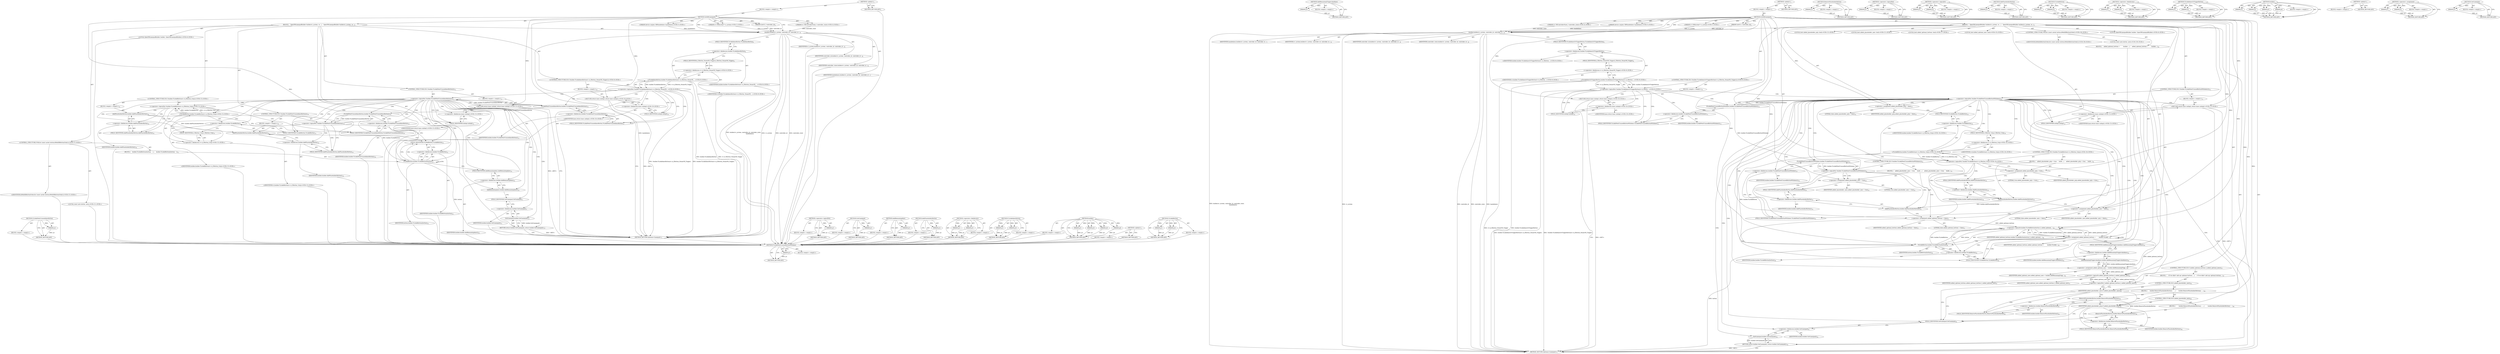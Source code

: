 digraph "GetGamepad" {
vulnerable_138 [label=<(METHOD,TryAddNextUnusedAxesButton)>];
vulnerable_139 [label=<(PARAM,p1)>];
vulnerable_140 [label=<(BLOCK,&lt;empty&gt;,&lt;empty&gt;)>];
vulnerable_141 [label=<(METHOD_RETURN,ANY)>];
vulnerable_6 [label=<(METHOD,&lt;global&gt;)<SUB>1</SUB>>];
vulnerable_7 [label=<(BLOCK,&lt;empty&gt;,&lt;empty&gt;)<SUB>1</SUB>>];
vulnerable_8 [label=<(METHOD,GetXRGamepad)<SUB>1</SUB>>];
vulnerable_9 [label="<(PARAM,vr::IVRSystem* vr_system)<SUB>2</SUB>>"];
vulnerable_10 [label=<(PARAM,uint32_t controller_id)<SUB>3</SUB>>];
vulnerable_11 [label="<(PARAM,vr::VRControllerState_t controller_state)<SUB>4</SUB>>"];
vulnerable_12 [label="<(PARAM,device::mojom::XRHandedness handedness)<SUB>5</SUB>>"];
vulnerable_13 [label=<(BLOCK,{
   OpenVRGamepadBuilder builder(vr_system, co...,{
   OpenVRGamepadBuilder builder(vr_system, co...)<SUB>5</SUB>>];
vulnerable_14 [label="<(LOCAL,OpenVRGamepadBuilder builder: OpenVRGamepadBuilder)<SUB>6</SUB>>"];
vulnerable_15 [label=<(builder,builder(vr_system, controller_id, controller_st...)<SUB>6</SUB>>];
vulnerable_16 [label=<(IDENTIFIER,vr_system,builder(vr_system, controller_id, controller_st...)<SUB>6</SUB>>];
vulnerable_17 [label=<(IDENTIFIER,controller_id,builder(vr_system, controller_id, controller_st...)<SUB>6</SUB>>];
vulnerable_18 [label=<(IDENTIFIER,controller_state,builder(vr_system, controller_id, controller_st...)<SUB>6</SUB>>];
vulnerable_19 [label=<(IDENTIFIER,handedness,builder(vr_system, controller_id, controller_st...)<SUB>7</SUB>>];
vulnerable_20 [label="<(CONTROL_STRUCTURE,IF,if (!builder.TryAddAxesButton(vr::k_EButton_SteamVR_Trigger)))<SUB>9</SUB>>"];
vulnerable_21 [label="<(&lt;operator&gt;.logicalNot,!builder.TryAddAxesButton(vr::k_EButton_SteamVR...)<SUB>9</SUB>>"];
vulnerable_22 [label="<(TryAddAxesButton,builder.TryAddAxesButton(vr::k_EButton_SteamVR_...)<SUB>9</SUB>>"];
vulnerable_23 [label=<(&lt;operator&gt;.fieldAccess,builder.TryAddAxesButton)<SUB>9</SUB>>];
vulnerable_24 [label="<(IDENTIFIER,builder,builder.TryAddAxesButton(vr::k_EButton_SteamVR_...)<SUB>9</SUB>>"];
vulnerable_25 [label=<(FIELD_IDENTIFIER,TryAddAxesButton,TryAddAxesButton)<SUB>9</SUB>>];
vulnerable_26 [label="<(&lt;operator&gt;.fieldAccess,vr::k_EButton_SteamVR_Trigger)<SUB>9</SUB>>"];
vulnerable_27 [label="<(IDENTIFIER,vr,builder.TryAddAxesButton(vr::k_EButton_SteamVR_...)<SUB>9</SUB>>"];
vulnerable_28 [label=<(FIELD_IDENTIFIER,k_EButton_SteamVR_Trigger,k_EButton_SteamVR_Trigger)<SUB>9</SUB>>];
vulnerable_29 [label=<(BLOCK,&lt;empty&gt;,&lt;empty&gt;)<SUB>10</SUB>>];
vulnerable_30 [label="<(RETURN,return base::nullopt;,return base::nullopt;)<SUB>10</SUB>>"];
vulnerable_31 [label="<(&lt;operator&gt;.fieldAccess,base::nullopt)<SUB>10</SUB>>"];
vulnerable_32 [label="<(IDENTIFIER,base,return base::nullopt;)<SUB>10</SUB>>"];
vulnerable_33 [label=<(FIELD_IDENTIFIER,nullopt,nullopt)<SUB>10</SUB>>];
vulnerable_34 [label=<(CONTROL_STRUCTURE,IF,if (!builder.TryAddNextUnusedAxesButton()))<SUB>12</SUB>>];
vulnerable_35 [label=<(&lt;operator&gt;.logicalNot,!builder.TryAddNextUnusedAxesButton())<SUB>12</SUB>>];
vulnerable_36 [label=<(TryAddNextUnusedAxesButton,builder.TryAddNextUnusedAxesButton())<SUB>12</SUB>>];
vulnerable_37 [label=<(&lt;operator&gt;.fieldAccess,builder.TryAddNextUnusedAxesButton)<SUB>12</SUB>>];
vulnerable_38 [label=<(IDENTIFIER,builder,builder.TryAddNextUnusedAxesButton())<SUB>12</SUB>>];
vulnerable_39 [label=<(FIELD_IDENTIFIER,TryAddNextUnusedAxesButton,TryAddNextUnusedAxesButton)<SUB>12</SUB>>];
vulnerable_40 [label=<(BLOCK,&lt;empty&gt;,&lt;empty&gt;)<SUB>13</SUB>>];
vulnerable_41 [label="<(RETURN,return base::nullopt;,return base::nullopt;)<SUB>13</SUB>>"];
vulnerable_42 [label="<(&lt;operator&gt;.fieldAccess,base::nullopt)<SUB>13</SUB>>"];
vulnerable_43 [label="<(IDENTIFIER,base,return base::nullopt;)<SUB>13</SUB>>"];
vulnerable_44 [label=<(FIELD_IDENTIFIER,nullopt,nullopt)<SUB>13</SUB>>];
vulnerable_45 [label="<(CONTROL_STRUCTURE,IF,if (!builder.TryAddButton(vr::k_EButton_Grip)))<SUB>15</SUB>>"];
vulnerable_46 [label="<(&lt;operator&gt;.logicalNot,!builder.TryAddButton(vr::k_EButton_Grip))<SUB>15</SUB>>"];
vulnerable_47 [label="<(TryAddButton,builder.TryAddButton(vr::k_EButton_Grip))<SUB>15</SUB>>"];
vulnerable_48 [label=<(&lt;operator&gt;.fieldAccess,builder.TryAddButton)<SUB>15</SUB>>];
vulnerable_49 [label="<(IDENTIFIER,builder,builder.TryAddButton(vr::k_EButton_Grip))<SUB>15</SUB>>"];
vulnerable_50 [label=<(FIELD_IDENTIFIER,TryAddButton,TryAddButton)<SUB>15</SUB>>];
vulnerable_51 [label="<(&lt;operator&gt;.fieldAccess,vr::k_EButton_Grip)<SUB>15</SUB>>"];
vulnerable_52 [label="<(IDENTIFIER,vr,builder.TryAddButton(vr::k_EButton_Grip))<SUB>15</SUB>>"];
vulnerable_53 [label=<(FIELD_IDENTIFIER,k_EButton_Grip,k_EButton_Grip)<SUB>15</SUB>>];
vulnerable_54 [label=<(BLOCK,&lt;empty&gt;,&lt;empty&gt;)<SUB>16</SUB>>];
vulnerable_55 [label=<(AddPlaceholderButton,builder.AddPlaceholderButton())<SUB>16</SUB>>];
vulnerable_56 [label=<(&lt;operator&gt;.fieldAccess,builder.AddPlaceholderButton)<SUB>16</SUB>>];
vulnerable_57 [label=<(IDENTIFIER,builder,builder.AddPlaceholderButton())<SUB>16</SUB>>];
vulnerable_58 [label=<(FIELD_IDENTIFIER,AddPlaceholderButton,AddPlaceholderButton)<SUB>16</SUB>>];
vulnerable_59 [label=<(CONTROL_STRUCTURE,IF,if (!builder.TryAddNextUnusedAxesButton()))<SUB>18</SUB>>];
vulnerable_60 [label=<(&lt;operator&gt;.logicalNot,!builder.TryAddNextUnusedAxesButton())<SUB>18</SUB>>];
vulnerable_61 [label=<(TryAddNextUnusedAxesButton,builder.TryAddNextUnusedAxesButton())<SUB>18</SUB>>];
vulnerable_62 [label=<(&lt;operator&gt;.fieldAccess,builder.TryAddNextUnusedAxesButton)<SUB>18</SUB>>];
vulnerable_63 [label=<(IDENTIFIER,builder,builder.TryAddNextUnusedAxesButton())<SUB>18</SUB>>];
vulnerable_64 [label=<(FIELD_IDENTIFIER,TryAddNextUnusedAxesButton,TryAddNextUnusedAxesButton)<SUB>18</SUB>>];
vulnerable_65 [label=<(BLOCK,&lt;empty&gt;,&lt;empty&gt;)<SUB>19</SUB>>];
vulnerable_66 [label=<(AddPlaceholderButton,builder.AddPlaceholderButton())<SUB>19</SUB>>];
vulnerable_67 [label=<(&lt;operator&gt;.fieldAccess,builder.AddPlaceholderButton)<SUB>19</SUB>>];
vulnerable_68 [label=<(IDENTIFIER,builder,builder.AddPlaceholderButton())<SUB>19</SUB>>];
vulnerable_69 [label=<(FIELD_IDENTIFIER,AddPlaceholderButton,AddPlaceholderButton)<SUB>19</SUB>>];
vulnerable_70 [label="<(CONTROL_STRUCTURE,FOR,for (const auto&amp; button:kWebXRButtonOrder))<SUB>21</SUB>>"];
vulnerable_71 [label="<(IDENTIFIER,kWebXRButtonOrder,for (const auto&amp; button:kWebXRButtonOrder))<SUB>21</SUB>>"];
vulnerable_72 [label="<(LOCAL,const auto button: auto)<SUB>21</SUB>>"];
vulnerable_73 [label=<(BLOCK,{
    builder.TryAddButton(button);
   },{
    builder.TryAddButton(button);
   })<SUB>21</SUB>>];
vulnerable_74 [label=<(TryAddButton,builder.TryAddButton(button))<SUB>22</SUB>>];
vulnerable_75 [label=<(&lt;operator&gt;.fieldAccess,builder.TryAddButton)<SUB>22</SUB>>];
vulnerable_76 [label=<(IDENTIFIER,builder,builder.TryAddButton(button))<SUB>22</SUB>>];
vulnerable_77 [label=<(FIELD_IDENTIFIER,TryAddButton,TryAddButton)<SUB>22</SUB>>];
vulnerable_78 [label=<(IDENTIFIER,button,builder.TryAddButton(button))<SUB>22</SUB>>];
vulnerable_79 [label=<(AddRemainingAxes,builder.AddRemainingAxes())<SUB>25</SUB>>];
vulnerable_80 [label=<(&lt;operator&gt;.fieldAccess,builder.AddRemainingAxes)<SUB>25</SUB>>];
vulnerable_81 [label=<(IDENTIFIER,builder,builder.AddRemainingAxes())<SUB>25</SUB>>];
vulnerable_82 [label=<(FIELD_IDENTIFIER,AddRemainingAxes,AddRemainingAxes)<SUB>25</SUB>>];
vulnerable_83 [label=<(RETURN,return builder.GetGamepad();,return builder.GetGamepad();)<SUB>27</SUB>>];
vulnerable_84 [label=<(GetGamepad,builder.GetGamepad())<SUB>27</SUB>>];
vulnerable_85 [label=<(&lt;operator&gt;.fieldAccess,builder.GetGamepad)<SUB>27</SUB>>];
vulnerable_86 [label=<(IDENTIFIER,builder,builder.GetGamepad())<SUB>27</SUB>>];
vulnerable_87 [label=<(FIELD_IDENTIFIER,GetGamepad,GetGamepad)<SUB>27</SUB>>];
vulnerable_88 [label=<(METHOD_RETURN,Optional&lt;Gamepad&gt;)<SUB>1</SUB>>];
vulnerable_90 [label=<(METHOD_RETURN,ANY)<SUB>1</SUB>>];
vulnerable_124 [label=<(METHOD,&lt;operator&gt;.logicalNot)>];
vulnerable_125 [label=<(PARAM,p1)>];
vulnerable_126 [label=<(BLOCK,&lt;empty&gt;,&lt;empty&gt;)>];
vulnerable_127 [label=<(METHOD_RETURN,ANY)>];
vulnerable_155 [label=<(METHOD,GetGamepad)>];
vulnerable_156 [label=<(PARAM,p1)>];
vulnerable_157 [label=<(BLOCK,&lt;empty&gt;,&lt;empty&gt;)>];
vulnerable_158 [label=<(METHOD_RETURN,ANY)>];
vulnerable_151 [label=<(METHOD,AddRemainingAxes)>];
vulnerable_152 [label=<(PARAM,p1)>];
vulnerable_153 [label=<(BLOCK,&lt;empty&gt;,&lt;empty&gt;)>];
vulnerable_154 [label=<(METHOD_RETURN,ANY)>];
vulnerable_147 [label=<(METHOD,AddPlaceholderButton)>];
vulnerable_148 [label=<(PARAM,p1)>];
vulnerable_149 [label=<(BLOCK,&lt;empty&gt;,&lt;empty&gt;)>];
vulnerable_150 [label=<(METHOD_RETURN,ANY)>];
vulnerable_133 [label=<(METHOD,&lt;operator&gt;.fieldAccess)>];
vulnerable_134 [label=<(PARAM,p1)>];
vulnerable_135 [label=<(PARAM,p2)>];
vulnerable_136 [label=<(BLOCK,&lt;empty&gt;,&lt;empty&gt;)>];
vulnerable_137 [label=<(METHOD_RETURN,ANY)>];
vulnerable_128 [label=<(METHOD,TryAddAxesButton)>];
vulnerable_129 [label=<(PARAM,p1)>];
vulnerable_130 [label=<(PARAM,p2)>];
vulnerable_131 [label=<(BLOCK,&lt;empty&gt;,&lt;empty&gt;)>];
vulnerable_132 [label=<(METHOD_RETURN,ANY)>];
vulnerable_117 [label=<(METHOD,builder)>];
vulnerable_118 [label=<(PARAM,p1)>];
vulnerable_119 [label=<(PARAM,p2)>];
vulnerable_120 [label=<(PARAM,p3)>];
vulnerable_121 [label=<(PARAM,p4)>];
vulnerable_122 [label=<(BLOCK,&lt;empty&gt;,&lt;empty&gt;)>];
vulnerable_123 [label=<(METHOD_RETURN,ANY)>];
vulnerable_111 [label=<(METHOD,&lt;global&gt;)<SUB>1</SUB>>];
vulnerable_112 [label=<(BLOCK,&lt;empty&gt;,&lt;empty&gt;)>];
vulnerable_113 [label=<(METHOD_RETURN,ANY)>];
vulnerable_142 [label=<(METHOD,TryAddButton)>];
vulnerable_143 [label=<(PARAM,p1)>];
vulnerable_144 [label=<(PARAM,p2)>];
vulnerable_145 [label=<(BLOCK,&lt;empty&gt;,&lt;empty&gt;)>];
vulnerable_146 [label=<(METHOD_RETURN,ANY)>];
fixed_185 [label=<(METHOD,TryAddNextUnusedButtonWithAxes)>];
fixed_186 [label=<(PARAM,p1)>];
fixed_187 [label=<(BLOCK,&lt;empty&gt;,&lt;empty&gt;)>];
fixed_188 [label=<(METHOD_RETURN,ANY)>];
fixed_208 [label=<(METHOD,AddRemainingTriggersAndAxes)>];
fixed_209 [label=<(PARAM,p1)>];
fixed_210 [label=<(BLOCK,&lt;empty&gt;,&lt;empty&gt;)>];
fixed_211 [label=<(METHOD_RETURN,ANY)>];
fixed_6 [label=<(METHOD,&lt;global&gt;)<SUB>1</SUB>>];
fixed_7 [label=<(BLOCK,&lt;empty&gt;,&lt;empty&gt;)<SUB>1</SUB>>];
fixed_8 [label=<(METHOD,GetXRGamepad)<SUB>1</SUB>>];
fixed_9 [label="<(PARAM,vr::IVRSystem* vr_system)<SUB>2</SUB>>"];
fixed_10 [label=<(PARAM,uint32_t controller_id)<SUB>3</SUB>>];
fixed_11 [label="<(PARAM,vr::VRControllerState_t controller_state)<SUB>4</SUB>>"];
fixed_12 [label="<(PARAM,device::mojom::XRHandedness handedness)<SUB>5</SUB>>"];
fixed_13 [label=<(BLOCK,{
   OpenVRGamepadBuilder builder(vr_system, co...,{
   OpenVRGamepadBuilder builder(vr_system, co...)<SUB>5</SUB>>];
fixed_14 [label="<(LOCAL,OpenVRGamepadBuilder builder: OpenVRGamepadBuilder)<SUB>6</SUB>>"];
fixed_15 [label=<(builder,builder(vr_system, controller_id, controller_st...)<SUB>6</SUB>>];
fixed_16 [label=<(IDENTIFIER,vr_system,builder(vr_system, controller_id, controller_st...)<SUB>6</SUB>>];
fixed_17 [label=<(IDENTIFIER,controller_id,builder(vr_system, controller_id, controller_st...)<SUB>6</SUB>>];
fixed_18 [label=<(IDENTIFIER,controller_state,builder(vr_system, controller_id, controller_st...)<SUB>6</SUB>>];
fixed_19 [label=<(IDENTIFIER,handedness,builder(vr_system, controller_id, controller_st...)<SUB>7</SUB>>];
fixed_20 [label="<(CONTROL_STRUCTURE,IF,if (!builder.TryAddAxesOrTriggerButton(vr::k_EButton_SteamVR_Trigger)))<SUB>9</SUB>>"];
fixed_21 [label="<(&lt;operator&gt;.logicalNot,!builder.TryAddAxesOrTriggerButton(vr::k_EButto...)<SUB>9</SUB>>"];
fixed_22 [label="<(TryAddAxesOrTriggerButton,builder.TryAddAxesOrTriggerButton(vr::k_EButton...)<SUB>9</SUB>>"];
fixed_23 [label=<(&lt;operator&gt;.fieldAccess,builder.TryAddAxesOrTriggerButton)<SUB>9</SUB>>];
fixed_24 [label="<(IDENTIFIER,builder,builder.TryAddAxesOrTriggerButton(vr::k_EButton...)<SUB>9</SUB>>"];
fixed_25 [label=<(FIELD_IDENTIFIER,TryAddAxesOrTriggerButton,TryAddAxesOrTriggerButton)<SUB>9</SUB>>];
fixed_26 [label="<(&lt;operator&gt;.fieldAccess,vr::k_EButton_SteamVR_Trigger)<SUB>9</SUB>>"];
fixed_27 [label="<(IDENTIFIER,vr,builder.TryAddAxesOrTriggerButton(vr::k_EButton...)<SUB>9</SUB>>"];
fixed_28 [label=<(FIELD_IDENTIFIER,k_EButton_SteamVR_Trigger,k_EButton_SteamVR_Trigger)<SUB>9</SUB>>];
fixed_29 [label=<(BLOCK,&lt;empty&gt;,&lt;empty&gt;)<SUB>10</SUB>>];
fixed_30 [label="<(RETURN,return base::nullopt;,return base::nullopt;)<SUB>10</SUB>>"];
fixed_31 [label="<(&lt;operator&gt;.fieldAccess,base::nullopt)<SUB>10</SUB>>"];
fixed_32 [label="<(IDENTIFIER,base,return base::nullopt;)<SUB>10</SUB>>"];
fixed_33 [label=<(FIELD_IDENTIFIER,nullopt,nullopt)<SUB>10</SUB>>];
fixed_34 [label=<(CONTROL_STRUCTURE,IF,if (!builder.TryAddNextUnusedButtonWithAxes()))<SUB>12</SUB>>];
fixed_35 [label=<(&lt;operator&gt;.logicalNot,!builder.TryAddNextUnusedButtonWithAxes())<SUB>12</SUB>>];
fixed_36 [label=<(TryAddNextUnusedButtonWithAxes,builder.TryAddNextUnusedButtonWithAxes())<SUB>12</SUB>>];
fixed_37 [label=<(&lt;operator&gt;.fieldAccess,builder.TryAddNextUnusedButtonWithAxes)<SUB>12</SUB>>];
fixed_38 [label=<(IDENTIFIER,builder,builder.TryAddNextUnusedButtonWithAxes())<SUB>12</SUB>>];
fixed_39 [label=<(FIELD_IDENTIFIER,TryAddNextUnusedButtonWithAxes,TryAddNextUnusedButtonWithAxes)<SUB>12</SUB>>];
fixed_40 [label=<(BLOCK,&lt;empty&gt;,&lt;empty&gt;)<SUB>13</SUB>>];
fixed_41 [label="<(RETURN,return base::nullopt;,return base::nullopt;)<SUB>13</SUB>>"];
fixed_42 [label="<(&lt;operator&gt;.fieldAccess,base::nullopt)<SUB>13</SUB>>"];
fixed_43 [label="<(IDENTIFIER,base,return base::nullopt;)<SUB>13</SUB>>"];
fixed_44 [label=<(FIELD_IDENTIFIER,nullopt,nullopt)<SUB>13</SUB>>];
fixed_45 [label="<(LOCAL,bool added_placeholder_grip: bool)<SUB>15</SUB>>"];
fixed_46 [label=<(&lt;operator&gt;.assignment,added_placeholder_grip = false)<SUB>15</SUB>>];
fixed_47 [label=<(IDENTIFIER,added_placeholder_grip,added_placeholder_grip = false)<SUB>15</SUB>>];
fixed_48 [label=<(LITERAL,false,added_placeholder_grip = false)<SUB>15</SUB>>];
fixed_49 [label="<(CONTROL_STRUCTURE,IF,if (!builder.TryAddButton(vr::k_EButton_Grip)))<SUB>16</SUB>>"];
fixed_50 [label="<(&lt;operator&gt;.logicalNot,!builder.TryAddButton(vr::k_EButton_Grip))<SUB>16</SUB>>"];
fixed_51 [label="<(TryAddButton,builder.TryAddButton(vr::k_EButton_Grip))<SUB>16</SUB>>"];
fixed_52 [label=<(&lt;operator&gt;.fieldAccess,builder.TryAddButton)<SUB>16</SUB>>];
fixed_53 [label="<(IDENTIFIER,builder,builder.TryAddButton(vr::k_EButton_Grip))<SUB>16</SUB>>"];
fixed_54 [label=<(FIELD_IDENTIFIER,TryAddButton,TryAddButton)<SUB>16</SUB>>];
fixed_55 [label="<(&lt;operator&gt;.fieldAccess,vr::k_EButton_Grip)<SUB>16</SUB>>"];
fixed_56 [label="<(IDENTIFIER,vr,builder.TryAddButton(vr::k_EButton_Grip))<SUB>16</SUB>>"];
fixed_57 [label=<(FIELD_IDENTIFIER,k_EButton_Grip,k_EButton_Grip)<SUB>16</SUB>>];
fixed_58 [label=<(BLOCK,{
    added_placeholder_grip = true;
     build...,{
    added_placeholder_grip = true;
     build...)<SUB>16</SUB>>];
fixed_59 [label=<(&lt;operator&gt;.assignment,added_placeholder_grip = true)<SUB>17</SUB>>];
fixed_60 [label=<(IDENTIFIER,added_placeholder_grip,added_placeholder_grip = true)<SUB>17</SUB>>];
fixed_61 [label=<(LITERAL,true,added_placeholder_grip = true)<SUB>17</SUB>>];
fixed_62 [label=<(AddPlaceholderButton,builder.AddPlaceholderButton())<SUB>18</SUB>>];
fixed_63 [label=<(&lt;operator&gt;.fieldAccess,builder.AddPlaceholderButton)<SUB>18</SUB>>];
fixed_64 [label=<(IDENTIFIER,builder,builder.AddPlaceholderButton())<SUB>18</SUB>>];
fixed_65 [label=<(FIELD_IDENTIFIER,AddPlaceholderButton,AddPlaceholderButton)<SUB>18</SUB>>];
fixed_66 [label="<(LOCAL,bool added_placeholder_axes: bool)<SUB>21</SUB>>"];
fixed_67 [label=<(&lt;operator&gt;.assignment,added_placeholder_axes = false)<SUB>21</SUB>>];
fixed_68 [label=<(IDENTIFIER,added_placeholder_axes,added_placeholder_axes = false)<SUB>21</SUB>>];
fixed_69 [label=<(LITERAL,false,added_placeholder_axes = false)<SUB>21</SUB>>];
fixed_70 [label=<(CONTROL_STRUCTURE,IF,if (!builder.TryAddNextUnusedButtonWithAxes()))<SUB>22</SUB>>];
fixed_71 [label=<(&lt;operator&gt;.logicalNot,!builder.TryAddNextUnusedButtonWithAxes())<SUB>22</SUB>>];
fixed_72 [label=<(TryAddNextUnusedButtonWithAxes,builder.TryAddNextUnusedButtonWithAxes())<SUB>22</SUB>>];
fixed_73 [label=<(&lt;operator&gt;.fieldAccess,builder.TryAddNextUnusedButtonWithAxes)<SUB>22</SUB>>];
fixed_74 [label=<(IDENTIFIER,builder,builder.TryAddNextUnusedButtonWithAxes())<SUB>22</SUB>>];
fixed_75 [label=<(FIELD_IDENTIFIER,TryAddNextUnusedButtonWithAxes,TryAddNextUnusedButtonWithAxes)<SUB>22</SUB>>];
fixed_76 [label=<(BLOCK,{
    added_placeholder_axes = true;
     build...,{
    added_placeholder_axes = true;
     build...)<SUB>22</SUB>>];
fixed_77 [label=<(&lt;operator&gt;.assignment,added_placeholder_axes = true)<SUB>23</SUB>>];
fixed_78 [label=<(IDENTIFIER,added_placeholder_axes,added_placeholder_axes = true)<SUB>23</SUB>>];
fixed_79 [label=<(LITERAL,true,added_placeholder_axes = true)<SUB>23</SUB>>];
fixed_80 [label=<(AddPlaceholderButton,builder.AddPlaceholderButton())<SUB>24</SUB>>];
fixed_81 [label=<(&lt;operator&gt;.fieldAccess,builder.AddPlaceholderButton)<SUB>24</SUB>>];
fixed_82 [label=<(IDENTIFIER,builder,builder.AddPlaceholderButton())<SUB>24</SUB>>];
fixed_83 [label=<(FIELD_IDENTIFIER,AddPlaceholderButton,AddPlaceholderButton)<SUB>24</SUB>>];
fixed_84 [label="<(LOCAL,bool added_optional_buttons: bool)<SUB>27</SUB>>"];
fixed_85 [label=<(&lt;operator&gt;.assignment,added_optional_buttons = false)<SUB>27</SUB>>];
fixed_86 [label=<(IDENTIFIER,added_optional_buttons,added_optional_buttons = false)<SUB>27</SUB>>];
fixed_87 [label=<(LITERAL,false,added_optional_buttons = false)<SUB>27</SUB>>];
fixed_88 [label="<(CONTROL_STRUCTURE,FOR,for (const auto&amp; button:kWebXRButtonOrder))<SUB>28</SUB>>"];
fixed_89 [label="<(IDENTIFIER,kWebXRButtonOrder,for (const auto&amp; button:kWebXRButtonOrder))<SUB>28</SUB>>"];
fixed_90 [label="<(LOCAL,const auto button: auto)<SUB>28</SUB>>"];
fixed_91 [label=<(BLOCK,{
    added_optional_buttons =
        builder....,{
    added_optional_buttons =
        builder....)<SUB>28</SUB>>];
fixed_92 [label=<(&lt;operator&gt;.assignment,added_optional_buttons =
        builder.TryAdd...)<SUB>29</SUB>>];
fixed_93 [label=<(IDENTIFIER,added_optional_buttons,added_optional_buttons =
        builder.TryAdd...)<SUB>29</SUB>>];
fixed_94 [label=<(&lt;operator&gt;.logicalOr,builder.TryAddButton(button) || added_optional_...)<SUB>30</SUB>>];
fixed_95 [label=<(TryAddButton,builder.TryAddButton(button))<SUB>30</SUB>>];
fixed_96 [label=<(&lt;operator&gt;.fieldAccess,builder.TryAddButton)<SUB>30</SUB>>];
fixed_97 [label=<(IDENTIFIER,builder,builder.TryAddButton(button))<SUB>30</SUB>>];
fixed_98 [label=<(FIELD_IDENTIFIER,TryAddButton,TryAddButton)<SUB>30</SUB>>];
fixed_99 [label=<(IDENTIFIER,button,builder.TryAddButton(button))<SUB>30</SUB>>];
fixed_100 [label=<(IDENTIFIER,added_optional_buttons,builder.TryAddButton(button) || added_optional_...)<SUB>30</SUB>>];
fixed_101 [label="<(LOCAL,bool added_optional_axes: bool)<SUB>33</SUB>>"];
fixed_102 [label=<(&lt;operator&gt;.assignment,added_optional_axes = builder.AddRemainingTrigg...)<SUB>33</SUB>>];
fixed_103 [label=<(IDENTIFIER,added_optional_axes,added_optional_axes = builder.AddRemainingTrigg...)<SUB>33</SUB>>];
fixed_104 [label=<(AddRemainingTriggersAndAxes,builder.AddRemainingTriggersAndAxes())<SUB>33</SUB>>];
fixed_105 [label=<(&lt;operator&gt;.fieldAccess,builder.AddRemainingTriggersAndAxes)<SUB>33</SUB>>];
fixed_106 [label=<(IDENTIFIER,builder,builder.AddRemainingTriggersAndAxes())<SUB>33</SUB>>];
fixed_107 [label=<(FIELD_IDENTIFIER,AddRemainingTriggersAndAxes,AddRemainingTriggersAndAxes)<SUB>33</SUB>>];
fixed_108 [label=<(CONTROL_STRUCTURE,IF,if (!(added_optional_buttons || added_optional_axes)))<SUB>37</SUB>>];
fixed_109 [label=<(&lt;operator&gt;.logicalNot,!(added_optional_buttons || added_optional_axes))<SUB>37</SUB>>];
fixed_110 [label=<(&lt;operator&gt;.logicalOr,added_optional_buttons || added_optional_axes)<SUB>37</SUB>>];
fixed_111 [label=<(IDENTIFIER,added_optional_buttons,added_optional_buttons || added_optional_axes)<SUB>37</SUB>>];
fixed_112 [label=<(IDENTIFIER,added_optional_axes,added_optional_buttons || added_optional_axes)<SUB>37</SUB>>];
fixed_113 [label=<(BLOCK,{
    // If we didn't add any optional buttons,...,{
    // If we didn't add any optional buttons,...)<SUB>37</SUB>>];
fixed_114 [label=<(CONTROL_STRUCTURE,IF,if (added_placeholder_axes))<SUB>43</SUB>>];
fixed_115 [label=<(IDENTIFIER,added_placeholder_axes,if (added_placeholder_axes))<SUB>43</SUB>>];
fixed_116 [label=<(BLOCK,{
      builder.RemovePlaceholderButton();

   ...,{
      builder.RemovePlaceholderButton();

   ...)<SUB>43</SUB>>];
fixed_117 [label=<(RemovePlaceholderButton,builder.RemovePlaceholderButton())<SUB>44</SUB>>];
fixed_118 [label=<(&lt;operator&gt;.fieldAccess,builder.RemovePlaceholderButton)<SUB>44</SUB>>];
fixed_119 [label=<(IDENTIFIER,builder,builder.RemovePlaceholderButton())<SUB>44</SUB>>];
fixed_120 [label=<(FIELD_IDENTIFIER,RemovePlaceholderButton,RemovePlaceholderButton)<SUB>44</SUB>>];
fixed_121 [label=<(CONTROL_STRUCTURE,IF,if (added_placeholder_grip))<SUB>48</SUB>>];
fixed_122 [label=<(IDENTIFIER,added_placeholder_grip,if (added_placeholder_grip))<SUB>48</SUB>>];
fixed_123 [label=<(BLOCK,{
        builder.RemovePlaceholderButton();
  ...,{
        builder.RemovePlaceholderButton();
  ...)<SUB>48</SUB>>];
fixed_124 [label=<(RemovePlaceholderButton,builder.RemovePlaceholderButton())<SUB>49</SUB>>];
fixed_125 [label=<(&lt;operator&gt;.fieldAccess,builder.RemovePlaceholderButton)<SUB>49</SUB>>];
fixed_126 [label=<(IDENTIFIER,builder,builder.RemovePlaceholderButton())<SUB>49</SUB>>];
fixed_127 [label=<(FIELD_IDENTIFIER,RemovePlaceholderButton,RemovePlaceholderButton)<SUB>49</SUB>>];
fixed_128 [label=<(RETURN,return builder.GetGamepad();,return builder.GetGamepad();)<SUB>54</SUB>>];
fixed_129 [label=<(GetGamepad,builder.GetGamepad())<SUB>54</SUB>>];
fixed_130 [label=<(&lt;operator&gt;.fieldAccess,builder.GetGamepad)<SUB>54</SUB>>];
fixed_131 [label=<(IDENTIFIER,builder,builder.GetGamepad())<SUB>54</SUB>>];
fixed_132 [label=<(FIELD_IDENTIFIER,GetGamepad,GetGamepad)<SUB>54</SUB>>];
fixed_133 [label=<(METHOD_RETURN,Optional&lt;Gamepad&gt;)<SUB>1</SUB>>];
fixed_135 [label=<(METHOD_RETURN,ANY)<SUB>1</SUB>>];
fixed_212 [label=<(METHOD,RemovePlaceholderButton)>];
fixed_213 [label=<(PARAM,p1)>];
fixed_214 [label=<(BLOCK,&lt;empty&gt;,&lt;empty&gt;)>];
fixed_215 [label=<(METHOD_RETURN,ANY)>];
fixed_171 [label=<(METHOD,&lt;operator&gt;.logicalNot)>];
fixed_172 [label=<(PARAM,p1)>];
fixed_173 [label=<(BLOCK,&lt;empty&gt;,&lt;empty&gt;)>];
fixed_174 [label=<(METHOD_RETURN,ANY)>];
fixed_203 [label=<(METHOD,&lt;operator&gt;.logicalOr)>];
fixed_204 [label=<(PARAM,p1)>];
fixed_205 [label=<(PARAM,p2)>];
fixed_206 [label=<(BLOCK,&lt;empty&gt;,&lt;empty&gt;)>];
fixed_207 [label=<(METHOD_RETURN,ANY)>];
fixed_199 [label=<(METHOD,AddPlaceholderButton)>];
fixed_200 [label=<(PARAM,p1)>];
fixed_201 [label=<(BLOCK,&lt;empty&gt;,&lt;empty&gt;)>];
fixed_202 [label=<(METHOD_RETURN,ANY)>];
fixed_194 [label=<(METHOD,TryAddButton)>];
fixed_195 [label=<(PARAM,p1)>];
fixed_196 [label=<(PARAM,p2)>];
fixed_197 [label=<(BLOCK,&lt;empty&gt;,&lt;empty&gt;)>];
fixed_198 [label=<(METHOD_RETURN,ANY)>];
fixed_180 [label=<(METHOD,&lt;operator&gt;.fieldAccess)>];
fixed_181 [label=<(PARAM,p1)>];
fixed_182 [label=<(PARAM,p2)>];
fixed_183 [label=<(BLOCK,&lt;empty&gt;,&lt;empty&gt;)>];
fixed_184 [label=<(METHOD_RETURN,ANY)>];
fixed_175 [label=<(METHOD,TryAddAxesOrTriggerButton)>];
fixed_176 [label=<(PARAM,p1)>];
fixed_177 [label=<(PARAM,p2)>];
fixed_178 [label=<(BLOCK,&lt;empty&gt;,&lt;empty&gt;)>];
fixed_179 [label=<(METHOD_RETURN,ANY)>];
fixed_164 [label=<(METHOD,builder)>];
fixed_165 [label=<(PARAM,p1)>];
fixed_166 [label=<(PARAM,p2)>];
fixed_167 [label=<(PARAM,p3)>];
fixed_168 [label=<(PARAM,p4)>];
fixed_169 [label=<(BLOCK,&lt;empty&gt;,&lt;empty&gt;)>];
fixed_170 [label=<(METHOD_RETURN,ANY)>];
fixed_158 [label=<(METHOD,&lt;global&gt;)<SUB>1</SUB>>];
fixed_159 [label=<(BLOCK,&lt;empty&gt;,&lt;empty&gt;)>];
fixed_160 [label=<(METHOD_RETURN,ANY)>];
fixed_189 [label=<(METHOD,&lt;operator&gt;.assignment)>];
fixed_190 [label=<(PARAM,p1)>];
fixed_191 [label=<(PARAM,p2)>];
fixed_192 [label=<(BLOCK,&lt;empty&gt;,&lt;empty&gt;)>];
fixed_193 [label=<(METHOD_RETURN,ANY)>];
fixed_216 [label=<(METHOD,GetGamepad)>];
fixed_217 [label=<(PARAM,p1)>];
fixed_218 [label=<(BLOCK,&lt;empty&gt;,&lt;empty&gt;)>];
fixed_219 [label=<(METHOD_RETURN,ANY)>];
vulnerable_138 -> vulnerable_139  [key=0, label="AST: "];
vulnerable_138 -> vulnerable_139  [key=1, label="DDG: "];
vulnerable_138 -> vulnerable_140  [key=0, label="AST: "];
vulnerable_138 -> vulnerable_141  [key=0, label="AST: "];
vulnerable_138 -> vulnerable_141  [key=1, label="CFG: "];
vulnerable_139 -> vulnerable_141  [key=0, label="DDG: p1"];
vulnerable_140 -> fixed_185  [key=0];
vulnerable_141 -> fixed_185  [key=0];
vulnerable_6 -> vulnerable_7  [key=0, label="AST: "];
vulnerable_6 -> vulnerable_90  [key=0, label="AST: "];
vulnerable_6 -> vulnerable_90  [key=1, label="CFG: "];
vulnerable_7 -> vulnerable_8  [key=0, label="AST: "];
vulnerable_8 -> vulnerable_9  [key=0, label="AST: "];
vulnerable_8 -> vulnerable_9  [key=1, label="DDG: "];
vulnerable_8 -> vulnerable_10  [key=0, label="AST: "];
vulnerable_8 -> vulnerable_10  [key=1, label="DDG: "];
vulnerable_8 -> vulnerable_11  [key=0, label="AST: "];
vulnerable_8 -> vulnerable_11  [key=1, label="DDG: "];
vulnerable_8 -> vulnerable_12  [key=0, label="AST: "];
vulnerable_8 -> vulnerable_12  [key=1, label="DDG: "];
vulnerable_8 -> vulnerable_13  [key=0, label="AST: "];
vulnerable_8 -> vulnerable_88  [key=0, label="AST: "];
vulnerable_8 -> vulnerable_15  [key=0, label="CFG: "];
vulnerable_8 -> vulnerable_15  [key=1, label="DDG: "];
vulnerable_8 -> vulnerable_30  [key=0, label="DDG: "];
vulnerable_8 -> vulnerable_41  [key=0, label="DDG: "];
vulnerable_8 -> vulnerable_74  [key=0, label="DDG: "];
vulnerable_9 -> vulnerable_15  [key=0, label="DDG: vr_system"];
vulnerable_10 -> vulnerable_15  [key=0, label="DDG: controller_id"];
vulnerable_11 -> vulnerable_15  [key=0, label="DDG: controller_state"];
vulnerable_12 -> vulnerable_15  [key=0, label="DDG: handedness"];
vulnerable_13 -> vulnerable_14  [key=0, label="AST: "];
vulnerable_13 -> vulnerable_15  [key=0, label="AST: "];
vulnerable_13 -> vulnerable_20  [key=0, label="AST: "];
vulnerable_13 -> vulnerable_34  [key=0, label="AST: "];
vulnerable_13 -> vulnerable_45  [key=0, label="AST: "];
vulnerable_13 -> vulnerable_59  [key=0, label="AST: "];
vulnerable_13 -> vulnerable_70  [key=0, label="AST: "];
vulnerable_13 -> vulnerable_79  [key=0, label="AST: "];
vulnerable_13 -> vulnerable_83  [key=0, label="AST: "];
vulnerable_14 -> fixed_185  [key=0];
vulnerable_15 -> vulnerable_16  [key=0, label="AST: "];
vulnerable_15 -> vulnerable_17  [key=0, label="AST: "];
vulnerable_15 -> vulnerable_18  [key=0, label="AST: "];
vulnerable_15 -> vulnerable_19  [key=0, label="AST: "];
vulnerable_15 -> vulnerable_25  [key=0, label="CFG: "];
vulnerable_15 -> vulnerable_88  [key=0, label="DDG: vr_system"];
vulnerable_15 -> vulnerable_88  [key=1, label="DDG: controller_id"];
vulnerable_15 -> vulnerable_88  [key=2, label="DDG: controller_state"];
vulnerable_15 -> vulnerable_88  [key=3, label="DDG: handedness"];
vulnerable_15 -> vulnerable_88  [key=4, label="DDG: builder(vr_system, controller_id, controller_state,
                                handedness)"];
vulnerable_16 -> fixed_185  [key=0];
vulnerable_17 -> fixed_185  [key=0];
vulnerable_18 -> fixed_185  [key=0];
vulnerable_19 -> fixed_185  [key=0];
vulnerable_20 -> vulnerable_21  [key=0, label="AST: "];
vulnerable_20 -> vulnerable_29  [key=0, label="AST: "];
vulnerable_21 -> vulnerable_22  [key=0, label="AST: "];
vulnerable_21 -> vulnerable_33  [key=0, label="CFG: "];
vulnerable_21 -> vulnerable_33  [key=1, label="CDG: "];
vulnerable_21 -> vulnerable_39  [key=0, label="CFG: "];
vulnerable_21 -> vulnerable_39  [key=1, label="CDG: "];
vulnerable_21 -> vulnerable_88  [key=0, label="DDG: builder.TryAddAxesButton(vr::k_EButton_SteamVR_Trigger)"];
vulnerable_21 -> vulnerable_88  [key=1, label="DDG: !builder.TryAddAxesButton(vr::k_EButton_SteamVR_Trigger)"];
vulnerable_21 -> vulnerable_30  [key=0, label="CDG: "];
vulnerable_21 -> vulnerable_37  [key=0, label="CDG: "];
vulnerable_21 -> vulnerable_35  [key=0, label="CDG: "];
vulnerable_21 -> vulnerable_36  [key=0, label="CDG: "];
vulnerable_21 -> vulnerable_31  [key=0, label="CDG: "];
vulnerable_22 -> vulnerable_23  [key=0, label="AST: "];
vulnerable_22 -> vulnerable_26  [key=0, label="AST: "];
vulnerable_22 -> vulnerable_21  [key=0, label="CFG: "];
vulnerable_22 -> vulnerable_21  [key=1, label="DDG: builder.TryAddAxesButton"];
vulnerable_22 -> vulnerable_21  [key=2, label="DDG: vr::k_EButton_SteamVR_Trigger"];
vulnerable_22 -> vulnerable_88  [key=0, label="DDG: builder.TryAddAxesButton"];
vulnerable_22 -> vulnerable_88  [key=1, label="DDG: vr::k_EButton_SteamVR_Trigger"];
vulnerable_23 -> vulnerable_24  [key=0, label="AST: "];
vulnerable_23 -> vulnerable_25  [key=0, label="AST: "];
vulnerable_23 -> vulnerable_28  [key=0, label="CFG: "];
vulnerable_24 -> fixed_185  [key=0];
vulnerable_25 -> vulnerable_23  [key=0, label="CFG: "];
vulnerable_26 -> vulnerable_27  [key=0, label="AST: "];
vulnerable_26 -> vulnerable_28  [key=0, label="AST: "];
vulnerable_26 -> vulnerable_22  [key=0, label="CFG: "];
vulnerable_27 -> fixed_185  [key=0];
vulnerable_28 -> vulnerable_26  [key=0, label="CFG: "];
vulnerable_29 -> vulnerable_30  [key=0, label="AST: "];
vulnerable_30 -> vulnerable_31  [key=0, label="AST: "];
vulnerable_30 -> vulnerable_88  [key=0, label="CFG: "];
vulnerable_30 -> vulnerable_88  [key=1, label="DDG: &lt;RET&gt;"];
vulnerable_31 -> vulnerable_32  [key=0, label="AST: "];
vulnerable_31 -> vulnerable_33  [key=0, label="AST: "];
vulnerable_31 -> vulnerable_30  [key=0, label="CFG: "];
vulnerable_32 -> fixed_185  [key=0];
vulnerable_33 -> vulnerable_31  [key=0, label="CFG: "];
vulnerable_34 -> vulnerable_35  [key=0, label="AST: "];
vulnerable_34 -> vulnerable_40  [key=0, label="AST: "];
vulnerable_35 -> vulnerable_36  [key=0, label="AST: "];
vulnerable_35 -> vulnerable_44  [key=0, label="CFG: "];
vulnerable_35 -> vulnerable_44  [key=1, label="CDG: "];
vulnerable_35 -> vulnerable_50  [key=0, label="CFG: "];
vulnerable_35 -> vulnerable_50  [key=1, label="CDG: "];
vulnerable_35 -> vulnerable_47  [key=0, label="CDG: "];
vulnerable_35 -> vulnerable_48  [key=0, label="CDG: "];
vulnerable_35 -> vulnerable_60  [key=0, label="CDG: "];
vulnerable_35 -> vulnerable_77  [key=0, label="CDG: "];
vulnerable_35 -> vulnerable_64  [key=0, label="CDG: "];
vulnerable_35 -> vulnerable_42  [key=0, label="CDG: "];
vulnerable_35 -> vulnerable_51  [key=0, label="CDG: "];
vulnerable_35 -> vulnerable_75  [key=0, label="CDG: "];
vulnerable_35 -> vulnerable_46  [key=0, label="CDG: "];
vulnerable_35 -> vulnerable_84  [key=0, label="CDG: "];
vulnerable_35 -> vulnerable_85  [key=0, label="CDG: "];
vulnerable_35 -> vulnerable_74  [key=0, label="CDG: "];
vulnerable_35 -> vulnerable_87  [key=0, label="CDG: "];
vulnerable_35 -> vulnerable_82  [key=0, label="CDG: "];
vulnerable_35 -> vulnerable_79  [key=0, label="CDG: "];
vulnerable_35 -> vulnerable_80  [key=0, label="CDG: "];
vulnerable_35 -> vulnerable_61  [key=0, label="CDG: "];
vulnerable_35 -> vulnerable_83  [key=0, label="CDG: "];
vulnerable_35 -> vulnerable_53  [key=0, label="CDG: "];
vulnerable_35 -> vulnerable_41  [key=0, label="CDG: "];
vulnerable_35 -> vulnerable_62  [key=0, label="CDG: "];
vulnerable_36 -> vulnerable_37  [key=0, label="AST: "];
vulnerable_36 -> vulnerable_35  [key=0, label="CFG: "];
vulnerable_36 -> vulnerable_35  [key=1, label="DDG: builder.TryAddNextUnusedAxesButton"];
vulnerable_36 -> vulnerable_61  [key=0, label="DDG: builder.TryAddNextUnusedAxesButton"];
vulnerable_37 -> vulnerable_38  [key=0, label="AST: "];
vulnerable_37 -> vulnerable_39  [key=0, label="AST: "];
vulnerable_37 -> vulnerable_36  [key=0, label="CFG: "];
vulnerable_38 -> fixed_185  [key=0];
vulnerable_39 -> vulnerable_37  [key=0, label="CFG: "];
vulnerable_40 -> vulnerable_41  [key=0, label="AST: "];
vulnerable_41 -> vulnerable_42  [key=0, label="AST: "];
vulnerable_41 -> vulnerable_88  [key=0, label="CFG: "];
vulnerable_41 -> vulnerable_88  [key=1, label="DDG: &lt;RET&gt;"];
vulnerable_42 -> vulnerable_43  [key=0, label="AST: "];
vulnerable_42 -> vulnerable_44  [key=0, label="AST: "];
vulnerable_42 -> vulnerable_41  [key=0, label="CFG: "];
vulnerable_43 -> fixed_185  [key=0];
vulnerable_44 -> vulnerable_42  [key=0, label="CFG: "];
vulnerable_45 -> vulnerable_46  [key=0, label="AST: "];
vulnerable_45 -> vulnerable_54  [key=0, label="AST: "];
vulnerable_46 -> vulnerable_47  [key=0, label="AST: "];
vulnerable_46 -> vulnerable_58  [key=0, label="CFG: "];
vulnerable_46 -> vulnerable_58  [key=1, label="CDG: "];
vulnerable_46 -> vulnerable_64  [key=0, label="CFG: "];
vulnerable_46 -> vulnerable_56  [key=0, label="CDG: "];
vulnerable_46 -> vulnerable_55  [key=0, label="CDG: "];
vulnerable_47 -> vulnerable_48  [key=0, label="AST: "];
vulnerable_47 -> vulnerable_51  [key=0, label="AST: "];
vulnerable_47 -> vulnerable_46  [key=0, label="CFG: "];
vulnerable_47 -> vulnerable_46  [key=1, label="DDG: builder.TryAddButton"];
vulnerable_47 -> vulnerable_46  [key=2, label="DDG: vr::k_EButton_Grip"];
vulnerable_47 -> vulnerable_74  [key=0, label="DDG: builder.TryAddButton"];
vulnerable_48 -> vulnerable_49  [key=0, label="AST: "];
vulnerable_48 -> vulnerable_50  [key=0, label="AST: "];
vulnerable_48 -> vulnerable_53  [key=0, label="CFG: "];
vulnerable_49 -> fixed_185  [key=0];
vulnerable_50 -> vulnerable_48  [key=0, label="CFG: "];
vulnerable_51 -> vulnerable_52  [key=0, label="AST: "];
vulnerable_51 -> vulnerable_53  [key=0, label="AST: "];
vulnerable_51 -> vulnerable_47  [key=0, label="CFG: "];
vulnerable_52 -> fixed_185  [key=0];
vulnerable_53 -> vulnerable_51  [key=0, label="CFG: "];
vulnerable_54 -> vulnerable_55  [key=0, label="AST: "];
vulnerable_55 -> vulnerable_56  [key=0, label="AST: "];
vulnerable_55 -> vulnerable_64  [key=0, label="CFG: "];
vulnerable_55 -> vulnerable_66  [key=0, label="DDG: builder.AddPlaceholderButton"];
vulnerable_56 -> vulnerable_57  [key=0, label="AST: "];
vulnerable_56 -> vulnerable_58  [key=0, label="AST: "];
vulnerable_56 -> vulnerable_55  [key=0, label="CFG: "];
vulnerable_57 -> fixed_185  [key=0];
vulnerable_58 -> vulnerable_56  [key=0, label="CFG: "];
vulnerable_59 -> vulnerable_60  [key=0, label="AST: "];
vulnerable_59 -> vulnerable_65  [key=0, label="AST: "];
vulnerable_60 -> vulnerable_61  [key=0, label="AST: "];
vulnerable_60 -> vulnerable_69  [key=0, label="CFG: "];
vulnerable_60 -> vulnerable_69  [key=1, label="CDG: "];
vulnerable_60 -> vulnerable_77  [key=0, label="CFG: "];
vulnerable_60 -> vulnerable_66  [key=0, label="CDG: "];
vulnerable_60 -> vulnerable_67  [key=0, label="CDG: "];
vulnerable_61 -> vulnerable_62  [key=0, label="AST: "];
vulnerable_61 -> vulnerable_60  [key=0, label="CFG: "];
vulnerable_61 -> vulnerable_60  [key=1, label="DDG: builder.TryAddNextUnusedAxesButton"];
vulnerable_62 -> vulnerable_63  [key=0, label="AST: "];
vulnerable_62 -> vulnerable_64  [key=0, label="AST: "];
vulnerable_62 -> vulnerable_61  [key=0, label="CFG: "];
vulnerable_63 -> fixed_185  [key=0];
vulnerable_64 -> vulnerable_62  [key=0, label="CFG: "];
vulnerable_65 -> vulnerable_66  [key=0, label="AST: "];
vulnerable_66 -> vulnerable_67  [key=0, label="AST: "];
vulnerable_66 -> vulnerable_77  [key=0, label="CFG: "];
vulnerable_67 -> vulnerable_68  [key=0, label="AST: "];
vulnerable_67 -> vulnerable_69  [key=0, label="AST: "];
vulnerable_67 -> vulnerable_66  [key=0, label="CFG: "];
vulnerable_68 -> fixed_185  [key=0];
vulnerable_69 -> vulnerable_67  [key=0, label="CFG: "];
vulnerable_70 -> vulnerable_71  [key=0, label="AST: "];
vulnerable_70 -> vulnerable_72  [key=0, label="AST: "];
vulnerable_70 -> vulnerable_73  [key=0, label="AST: "];
vulnerable_71 -> fixed_185  [key=0];
vulnerable_72 -> fixed_185  [key=0];
vulnerable_73 -> vulnerable_74  [key=0, label="AST: "];
vulnerable_74 -> vulnerable_75  [key=0, label="AST: "];
vulnerable_74 -> vulnerable_75  [key=1, label="CDG: "];
vulnerable_74 -> vulnerable_78  [key=0, label="AST: "];
vulnerable_74 -> vulnerable_77  [key=0, label="CFG: "];
vulnerable_74 -> vulnerable_77  [key=1, label="CDG: "];
vulnerable_74 -> vulnerable_82  [key=0, label="CFG: "];
vulnerable_74 -> vulnerable_88  [key=0, label="DDG: button"];
vulnerable_74 -> vulnerable_74  [key=0, label="CDG: "];
vulnerable_75 -> vulnerable_76  [key=0, label="AST: "];
vulnerable_75 -> vulnerable_77  [key=0, label="AST: "];
vulnerable_75 -> vulnerable_74  [key=0, label="CFG: "];
vulnerable_76 -> fixed_185  [key=0];
vulnerable_77 -> vulnerable_75  [key=0, label="CFG: "];
vulnerable_78 -> fixed_185  [key=0];
vulnerable_79 -> vulnerable_80  [key=0, label="AST: "];
vulnerable_79 -> vulnerable_87  [key=0, label="CFG: "];
vulnerable_80 -> vulnerable_81  [key=0, label="AST: "];
vulnerable_80 -> vulnerable_82  [key=0, label="AST: "];
vulnerable_80 -> vulnerable_79  [key=0, label="CFG: "];
vulnerable_81 -> fixed_185  [key=0];
vulnerable_82 -> vulnerable_80  [key=0, label="CFG: "];
vulnerable_83 -> vulnerable_84  [key=0, label="AST: "];
vulnerable_83 -> vulnerable_88  [key=0, label="CFG: "];
vulnerable_83 -> vulnerable_88  [key=1, label="DDG: &lt;RET&gt;"];
vulnerable_84 -> vulnerable_85  [key=0, label="AST: "];
vulnerable_84 -> vulnerable_83  [key=0, label="CFG: "];
vulnerable_84 -> vulnerable_83  [key=1, label="DDG: builder.GetGamepad()"];
vulnerable_85 -> vulnerable_86  [key=0, label="AST: "];
vulnerable_85 -> vulnerable_87  [key=0, label="AST: "];
vulnerable_85 -> vulnerable_84  [key=0, label="CFG: "];
vulnerable_86 -> fixed_185  [key=0];
vulnerable_87 -> vulnerable_85  [key=0, label="CFG: "];
vulnerable_88 -> fixed_185  [key=0];
vulnerable_90 -> fixed_185  [key=0];
vulnerable_124 -> vulnerable_125  [key=0, label="AST: "];
vulnerable_124 -> vulnerable_125  [key=1, label="DDG: "];
vulnerable_124 -> vulnerable_126  [key=0, label="AST: "];
vulnerable_124 -> vulnerable_127  [key=0, label="AST: "];
vulnerable_124 -> vulnerable_127  [key=1, label="CFG: "];
vulnerable_125 -> vulnerable_127  [key=0, label="DDG: p1"];
vulnerable_126 -> fixed_185  [key=0];
vulnerable_127 -> fixed_185  [key=0];
vulnerable_155 -> vulnerable_156  [key=0, label="AST: "];
vulnerable_155 -> vulnerable_156  [key=1, label="DDG: "];
vulnerable_155 -> vulnerable_157  [key=0, label="AST: "];
vulnerable_155 -> vulnerable_158  [key=0, label="AST: "];
vulnerable_155 -> vulnerable_158  [key=1, label="CFG: "];
vulnerable_156 -> vulnerable_158  [key=0, label="DDG: p1"];
vulnerable_157 -> fixed_185  [key=0];
vulnerable_158 -> fixed_185  [key=0];
vulnerable_151 -> vulnerable_152  [key=0, label="AST: "];
vulnerable_151 -> vulnerable_152  [key=1, label="DDG: "];
vulnerable_151 -> vulnerable_153  [key=0, label="AST: "];
vulnerable_151 -> vulnerable_154  [key=0, label="AST: "];
vulnerable_151 -> vulnerable_154  [key=1, label="CFG: "];
vulnerable_152 -> vulnerable_154  [key=0, label="DDG: p1"];
vulnerable_153 -> fixed_185  [key=0];
vulnerable_154 -> fixed_185  [key=0];
vulnerable_147 -> vulnerable_148  [key=0, label="AST: "];
vulnerable_147 -> vulnerable_148  [key=1, label="DDG: "];
vulnerable_147 -> vulnerable_149  [key=0, label="AST: "];
vulnerable_147 -> vulnerable_150  [key=0, label="AST: "];
vulnerable_147 -> vulnerable_150  [key=1, label="CFG: "];
vulnerable_148 -> vulnerable_150  [key=0, label="DDG: p1"];
vulnerable_149 -> fixed_185  [key=0];
vulnerable_150 -> fixed_185  [key=0];
vulnerable_133 -> vulnerable_134  [key=0, label="AST: "];
vulnerable_133 -> vulnerable_134  [key=1, label="DDG: "];
vulnerable_133 -> vulnerable_136  [key=0, label="AST: "];
vulnerable_133 -> vulnerable_135  [key=0, label="AST: "];
vulnerable_133 -> vulnerable_135  [key=1, label="DDG: "];
vulnerable_133 -> vulnerable_137  [key=0, label="AST: "];
vulnerable_133 -> vulnerable_137  [key=1, label="CFG: "];
vulnerable_134 -> vulnerable_137  [key=0, label="DDG: p1"];
vulnerable_135 -> vulnerable_137  [key=0, label="DDG: p2"];
vulnerable_136 -> fixed_185  [key=0];
vulnerable_137 -> fixed_185  [key=0];
vulnerable_128 -> vulnerable_129  [key=0, label="AST: "];
vulnerable_128 -> vulnerable_129  [key=1, label="DDG: "];
vulnerable_128 -> vulnerable_131  [key=0, label="AST: "];
vulnerable_128 -> vulnerable_130  [key=0, label="AST: "];
vulnerable_128 -> vulnerable_130  [key=1, label="DDG: "];
vulnerable_128 -> vulnerable_132  [key=0, label="AST: "];
vulnerable_128 -> vulnerable_132  [key=1, label="CFG: "];
vulnerable_129 -> vulnerable_132  [key=0, label="DDG: p1"];
vulnerable_130 -> vulnerable_132  [key=0, label="DDG: p2"];
vulnerable_131 -> fixed_185  [key=0];
vulnerable_132 -> fixed_185  [key=0];
vulnerable_117 -> vulnerable_118  [key=0, label="AST: "];
vulnerable_117 -> vulnerable_118  [key=1, label="DDG: "];
vulnerable_117 -> vulnerable_122  [key=0, label="AST: "];
vulnerable_117 -> vulnerable_119  [key=0, label="AST: "];
vulnerable_117 -> vulnerable_119  [key=1, label="DDG: "];
vulnerable_117 -> vulnerable_123  [key=0, label="AST: "];
vulnerable_117 -> vulnerable_123  [key=1, label="CFG: "];
vulnerable_117 -> vulnerable_120  [key=0, label="AST: "];
vulnerable_117 -> vulnerable_120  [key=1, label="DDG: "];
vulnerable_117 -> vulnerable_121  [key=0, label="AST: "];
vulnerable_117 -> vulnerable_121  [key=1, label="DDG: "];
vulnerable_118 -> vulnerable_123  [key=0, label="DDG: p1"];
vulnerable_119 -> vulnerable_123  [key=0, label="DDG: p2"];
vulnerable_120 -> vulnerable_123  [key=0, label="DDG: p3"];
vulnerable_121 -> vulnerable_123  [key=0, label="DDG: p4"];
vulnerable_122 -> fixed_185  [key=0];
vulnerable_123 -> fixed_185  [key=0];
vulnerable_111 -> vulnerable_112  [key=0, label="AST: "];
vulnerable_111 -> vulnerable_113  [key=0, label="AST: "];
vulnerable_111 -> vulnerable_113  [key=1, label="CFG: "];
vulnerable_112 -> fixed_185  [key=0];
vulnerable_113 -> fixed_185  [key=0];
vulnerable_142 -> vulnerable_143  [key=0, label="AST: "];
vulnerable_142 -> vulnerable_143  [key=1, label="DDG: "];
vulnerable_142 -> vulnerable_145  [key=0, label="AST: "];
vulnerable_142 -> vulnerable_144  [key=0, label="AST: "];
vulnerable_142 -> vulnerable_144  [key=1, label="DDG: "];
vulnerable_142 -> vulnerable_146  [key=0, label="AST: "];
vulnerable_142 -> vulnerable_146  [key=1, label="CFG: "];
vulnerable_143 -> vulnerable_146  [key=0, label="DDG: p1"];
vulnerable_144 -> vulnerable_146  [key=0, label="DDG: p2"];
vulnerable_145 -> fixed_185  [key=0];
vulnerable_146 -> fixed_185  [key=0];
fixed_185 -> fixed_186  [key=0, label="AST: "];
fixed_185 -> fixed_186  [key=1, label="DDG: "];
fixed_185 -> fixed_187  [key=0, label="AST: "];
fixed_185 -> fixed_188  [key=0, label="AST: "];
fixed_185 -> fixed_188  [key=1, label="CFG: "];
fixed_186 -> fixed_188  [key=0, label="DDG: p1"];
fixed_208 -> fixed_209  [key=0, label="AST: "];
fixed_208 -> fixed_209  [key=1, label="DDG: "];
fixed_208 -> fixed_210  [key=0, label="AST: "];
fixed_208 -> fixed_211  [key=0, label="AST: "];
fixed_208 -> fixed_211  [key=1, label="CFG: "];
fixed_209 -> fixed_211  [key=0, label="DDG: p1"];
fixed_6 -> fixed_7  [key=0, label="AST: "];
fixed_6 -> fixed_135  [key=0, label="AST: "];
fixed_6 -> fixed_135  [key=1, label="CFG: "];
fixed_7 -> fixed_8  [key=0, label="AST: "];
fixed_8 -> fixed_9  [key=0, label="AST: "];
fixed_8 -> fixed_9  [key=1, label="DDG: "];
fixed_8 -> fixed_10  [key=0, label="AST: "];
fixed_8 -> fixed_10  [key=1, label="DDG: "];
fixed_8 -> fixed_11  [key=0, label="AST: "];
fixed_8 -> fixed_11  [key=1, label="DDG: "];
fixed_8 -> fixed_12  [key=0, label="AST: "];
fixed_8 -> fixed_12  [key=1, label="DDG: "];
fixed_8 -> fixed_13  [key=0, label="AST: "];
fixed_8 -> fixed_133  [key=0, label="AST: "];
fixed_8 -> fixed_15  [key=0, label="CFG: "];
fixed_8 -> fixed_15  [key=1, label="DDG: "];
fixed_8 -> fixed_46  [key=0, label="DDG: "];
fixed_8 -> fixed_67  [key=0, label="DDG: "];
fixed_8 -> fixed_85  [key=0, label="DDG: "];
fixed_8 -> fixed_30  [key=0, label="DDG: "];
fixed_8 -> fixed_41  [key=0, label="DDG: "];
fixed_8 -> fixed_59  [key=0, label="DDG: "];
fixed_8 -> fixed_77  [key=0, label="DDG: "];
fixed_8 -> fixed_110  [key=0, label="DDG: "];
fixed_8 -> fixed_115  [key=0, label="DDG: "];
fixed_8 -> fixed_94  [key=0, label="DDG: "];
fixed_8 -> fixed_95  [key=0, label="DDG: "];
fixed_8 -> fixed_122  [key=0, label="DDG: "];
fixed_9 -> fixed_15  [key=0, label="DDG: vr_system"];
fixed_10 -> fixed_15  [key=0, label="DDG: controller_id"];
fixed_11 -> fixed_15  [key=0, label="DDG: controller_state"];
fixed_12 -> fixed_15  [key=0, label="DDG: handedness"];
fixed_13 -> fixed_14  [key=0, label="AST: "];
fixed_13 -> fixed_15  [key=0, label="AST: "];
fixed_13 -> fixed_20  [key=0, label="AST: "];
fixed_13 -> fixed_34  [key=0, label="AST: "];
fixed_13 -> fixed_45  [key=0, label="AST: "];
fixed_13 -> fixed_46  [key=0, label="AST: "];
fixed_13 -> fixed_49  [key=0, label="AST: "];
fixed_13 -> fixed_66  [key=0, label="AST: "];
fixed_13 -> fixed_67  [key=0, label="AST: "];
fixed_13 -> fixed_70  [key=0, label="AST: "];
fixed_13 -> fixed_84  [key=0, label="AST: "];
fixed_13 -> fixed_85  [key=0, label="AST: "];
fixed_13 -> fixed_88  [key=0, label="AST: "];
fixed_13 -> fixed_101  [key=0, label="AST: "];
fixed_13 -> fixed_102  [key=0, label="AST: "];
fixed_13 -> fixed_108  [key=0, label="AST: "];
fixed_13 -> fixed_128  [key=0, label="AST: "];
fixed_15 -> fixed_16  [key=0, label="AST: "];
fixed_15 -> fixed_17  [key=0, label="AST: "];
fixed_15 -> fixed_18  [key=0, label="AST: "];
fixed_15 -> fixed_19  [key=0, label="AST: "];
fixed_15 -> fixed_25  [key=0, label="CFG: "];
fixed_15 -> fixed_133  [key=0, label="DDG: vr_system"];
fixed_15 -> fixed_133  [key=1, label="DDG: controller_id"];
fixed_15 -> fixed_133  [key=2, label="DDG: controller_state"];
fixed_15 -> fixed_133  [key=3, label="DDG: handedness"];
fixed_15 -> fixed_133  [key=4, label="DDG: builder(vr_system, controller_id, controller_state,
                                handedness)"];
fixed_20 -> fixed_21  [key=0, label="AST: "];
fixed_20 -> fixed_29  [key=0, label="AST: "];
fixed_21 -> fixed_22  [key=0, label="AST: "];
fixed_21 -> fixed_33  [key=0, label="CFG: "];
fixed_21 -> fixed_33  [key=1, label="CDG: "];
fixed_21 -> fixed_39  [key=0, label="CFG: "];
fixed_21 -> fixed_39  [key=1, label="CDG: "];
fixed_21 -> fixed_133  [key=0, label="DDG: builder.TryAddAxesOrTriggerButton(vr::k_EButton_SteamVR_Trigger)"];
fixed_21 -> fixed_133  [key=1, label="DDG: !builder.TryAddAxesOrTriggerButton(vr::k_EButton_SteamVR_Trigger)"];
fixed_21 -> fixed_30  [key=0, label="CDG: "];
fixed_21 -> fixed_37  [key=0, label="CDG: "];
fixed_21 -> fixed_35  [key=0, label="CDG: "];
fixed_21 -> fixed_36  [key=0, label="CDG: "];
fixed_21 -> fixed_31  [key=0, label="CDG: "];
fixed_22 -> fixed_23  [key=0, label="AST: "];
fixed_22 -> fixed_26  [key=0, label="AST: "];
fixed_22 -> fixed_21  [key=0, label="CFG: "];
fixed_22 -> fixed_21  [key=1, label="DDG: builder.TryAddAxesOrTriggerButton"];
fixed_22 -> fixed_21  [key=2, label="DDG: vr::k_EButton_SteamVR_Trigger"];
fixed_22 -> fixed_133  [key=0, label="DDG: builder.TryAddAxesOrTriggerButton"];
fixed_22 -> fixed_133  [key=1, label="DDG: vr::k_EButton_SteamVR_Trigger"];
fixed_23 -> fixed_24  [key=0, label="AST: "];
fixed_23 -> fixed_25  [key=0, label="AST: "];
fixed_23 -> fixed_28  [key=0, label="CFG: "];
fixed_25 -> fixed_23  [key=0, label="CFG: "];
fixed_26 -> fixed_27  [key=0, label="AST: "];
fixed_26 -> fixed_28  [key=0, label="AST: "];
fixed_26 -> fixed_22  [key=0, label="CFG: "];
fixed_28 -> fixed_26  [key=0, label="CFG: "];
fixed_29 -> fixed_30  [key=0, label="AST: "];
fixed_30 -> fixed_31  [key=0, label="AST: "];
fixed_30 -> fixed_133  [key=0, label="CFG: "];
fixed_30 -> fixed_133  [key=1, label="DDG: &lt;RET&gt;"];
fixed_31 -> fixed_32  [key=0, label="AST: "];
fixed_31 -> fixed_33  [key=0, label="AST: "];
fixed_31 -> fixed_30  [key=0, label="CFG: "];
fixed_33 -> fixed_31  [key=0, label="CFG: "];
fixed_34 -> fixed_35  [key=0, label="AST: "];
fixed_34 -> fixed_40  [key=0, label="AST: "];
fixed_35 -> fixed_36  [key=0, label="AST: "];
fixed_35 -> fixed_44  [key=0, label="CFG: "];
fixed_35 -> fixed_44  [key=1, label="CDG: "];
fixed_35 -> fixed_46  [key=0, label="CFG: "];
fixed_35 -> fixed_46  [key=1, label="CDG: "];
fixed_35 -> fixed_107  [key=0, label="CDG: "];
fixed_35 -> fixed_94  [key=0, label="CDG: "];
fixed_35 -> fixed_73  [key=0, label="CDG: "];
fixed_35 -> fixed_96  [key=0, label="CDG: "];
fixed_35 -> fixed_42  [key=0, label="CDG: "];
fixed_35 -> fixed_51  [key=0, label="CDG: "];
fixed_35 -> fixed_57  [key=0, label="CDG: "];
fixed_35 -> fixed_98  [key=0, label="CDG: "];
fixed_35 -> fixed_75  [key=0, label="CDG: "];
fixed_35 -> fixed_52  [key=0, label="CDG: "];
fixed_35 -> fixed_128  [key=0, label="CDG: "];
fixed_35 -> fixed_102  [key=0, label="CDG: "];
fixed_35 -> fixed_85  [key=0, label="CDG: "];
fixed_35 -> fixed_72  [key=0, label="CDG: "];
fixed_35 -> fixed_132  [key=0, label="CDG: "];
fixed_35 -> fixed_67  [key=0, label="CDG: "];
fixed_35 -> fixed_104  [key=0, label="CDG: "];
fixed_35 -> fixed_95  [key=0, label="CDG: "];
fixed_35 -> fixed_92  [key=0, label="CDG: "];
fixed_35 -> fixed_50  [key=0, label="CDG: "];
fixed_35 -> fixed_129  [key=0, label="CDG: "];
fixed_35 -> fixed_54  [key=0, label="CDG: "];
fixed_35 -> fixed_71  [key=0, label="CDG: "];
fixed_35 -> fixed_105  [key=0, label="CDG: "];
fixed_35 -> fixed_130  [key=0, label="CDG: "];
fixed_35 -> fixed_41  [key=0, label="CDG: "];
fixed_35 -> fixed_110  [key=0, label="CDG: "];
fixed_35 -> fixed_55  [key=0, label="CDG: "];
fixed_35 -> fixed_109  [key=0, label="CDG: "];
fixed_36 -> fixed_37  [key=0, label="AST: "];
fixed_36 -> fixed_35  [key=0, label="CFG: "];
fixed_36 -> fixed_35  [key=1, label="DDG: builder.TryAddNextUnusedButtonWithAxes"];
fixed_36 -> fixed_72  [key=0, label="DDG: builder.TryAddNextUnusedButtonWithAxes"];
fixed_37 -> fixed_38  [key=0, label="AST: "];
fixed_37 -> fixed_39  [key=0, label="AST: "];
fixed_37 -> fixed_36  [key=0, label="CFG: "];
fixed_39 -> fixed_37  [key=0, label="CFG: "];
fixed_40 -> fixed_41  [key=0, label="AST: "];
fixed_41 -> fixed_42  [key=0, label="AST: "];
fixed_41 -> fixed_133  [key=0, label="CFG: "];
fixed_41 -> fixed_133  [key=1, label="DDG: &lt;RET&gt;"];
fixed_42 -> fixed_43  [key=0, label="AST: "];
fixed_42 -> fixed_44  [key=0, label="AST: "];
fixed_42 -> fixed_41  [key=0, label="CFG: "];
fixed_44 -> fixed_42  [key=0, label="CFG: "];
fixed_46 -> fixed_47  [key=0, label="AST: "];
fixed_46 -> fixed_48  [key=0, label="AST: "];
fixed_46 -> fixed_54  [key=0, label="CFG: "];
fixed_49 -> fixed_50  [key=0, label="AST: "];
fixed_49 -> fixed_58  [key=0, label="AST: "];
fixed_50 -> fixed_51  [key=0, label="AST: "];
fixed_50 -> fixed_59  [key=0, label="CFG: "];
fixed_50 -> fixed_59  [key=1, label="CDG: "];
fixed_50 -> fixed_67  [key=0, label="CFG: "];
fixed_50 -> fixed_65  [key=0, label="CDG: "];
fixed_50 -> fixed_63  [key=0, label="CDG: "];
fixed_50 -> fixed_62  [key=0, label="CDG: "];
fixed_51 -> fixed_52  [key=0, label="AST: "];
fixed_51 -> fixed_55  [key=0, label="AST: "];
fixed_51 -> fixed_50  [key=0, label="CFG: "];
fixed_51 -> fixed_50  [key=1, label="DDG: builder.TryAddButton"];
fixed_51 -> fixed_50  [key=2, label="DDG: vr::k_EButton_Grip"];
fixed_51 -> fixed_95  [key=0, label="DDG: builder.TryAddButton"];
fixed_52 -> fixed_53  [key=0, label="AST: "];
fixed_52 -> fixed_54  [key=0, label="AST: "];
fixed_52 -> fixed_57  [key=0, label="CFG: "];
fixed_54 -> fixed_52  [key=0, label="CFG: "];
fixed_55 -> fixed_56  [key=0, label="AST: "];
fixed_55 -> fixed_57  [key=0, label="AST: "];
fixed_55 -> fixed_51  [key=0, label="CFG: "];
fixed_57 -> fixed_55  [key=0, label="CFG: "];
fixed_58 -> fixed_59  [key=0, label="AST: "];
fixed_58 -> fixed_62  [key=0, label="AST: "];
fixed_59 -> fixed_60  [key=0, label="AST: "];
fixed_59 -> fixed_61  [key=0, label="AST: "];
fixed_59 -> fixed_65  [key=0, label="CFG: "];
fixed_62 -> fixed_63  [key=0, label="AST: "];
fixed_62 -> fixed_67  [key=0, label="CFG: "];
fixed_62 -> fixed_80  [key=0, label="DDG: builder.AddPlaceholderButton"];
fixed_63 -> fixed_64  [key=0, label="AST: "];
fixed_63 -> fixed_65  [key=0, label="AST: "];
fixed_63 -> fixed_62  [key=0, label="CFG: "];
fixed_65 -> fixed_63  [key=0, label="CFG: "];
fixed_67 -> fixed_68  [key=0, label="AST: "];
fixed_67 -> fixed_69  [key=0, label="AST: "];
fixed_67 -> fixed_75  [key=0, label="CFG: "];
fixed_70 -> fixed_71  [key=0, label="AST: "];
fixed_70 -> fixed_76  [key=0, label="AST: "];
fixed_71 -> fixed_72  [key=0, label="AST: "];
fixed_71 -> fixed_77  [key=0, label="CFG: "];
fixed_71 -> fixed_77  [key=1, label="CDG: "];
fixed_71 -> fixed_85  [key=0, label="CFG: "];
fixed_71 -> fixed_81  [key=0, label="CDG: "];
fixed_71 -> fixed_80  [key=0, label="CDG: "];
fixed_71 -> fixed_83  [key=0, label="CDG: "];
fixed_72 -> fixed_73  [key=0, label="AST: "];
fixed_72 -> fixed_71  [key=0, label="CFG: "];
fixed_72 -> fixed_71  [key=1, label="DDG: builder.TryAddNextUnusedButtonWithAxes"];
fixed_73 -> fixed_74  [key=0, label="AST: "];
fixed_73 -> fixed_75  [key=0, label="AST: "];
fixed_73 -> fixed_72  [key=0, label="CFG: "];
fixed_75 -> fixed_73  [key=0, label="CFG: "];
fixed_76 -> fixed_77  [key=0, label="AST: "];
fixed_76 -> fixed_80  [key=0, label="AST: "];
fixed_77 -> fixed_78  [key=0, label="AST: "];
fixed_77 -> fixed_79  [key=0, label="AST: "];
fixed_77 -> fixed_83  [key=0, label="CFG: "];
fixed_80 -> fixed_81  [key=0, label="AST: "];
fixed_80 -> fixed_85  [key=0, label="CFG: "];
fixed_81 -> fixed_82  [key=0, label="AST: "];
fixed_81 -> fixed_83  [key=0, label="AST: "];
fixed_81 -> fixed_80  [key=0, label="CFG: "];
fixed_83 -> fixed_81  [key=0, label="CFG: "];
fixed_85 -> fixed_86  [key=0, label="AST: "];
fixed_85 -> fixed_87  [key=0, label="AST: "];
fixed_85 -> fixed_98  [key=0, label="CFG: "];
fixed_85 -> fixed_94  [key=0, label="DDG: added_optional_buttons"];
fixed_88 -> fixed_89  [key=0, label="AST: "];
fixed_88 -> fixed_90  [key=0, label="AST: "];
fixed_88 -> fixed_91  [key=0, label="AST: "];
fixed_91 -> fixed_92  [key=0, label="AST: "];
fixed_92 -> fixed_93  [key=0, label="AST: "];
fixed_92 -> fixed_94  [key=0, label="AST: "];
fixed_92 -> fixed_94  [key=1, label="DDG: added_optional_buttons"];
fixed_92 -> fixed_94  [key=2, label="CDG: "];
fixed_92 -> fixed_98  [key=0, label="CFG: "];
fixed_92 -> fixed_98  [key=1, label="CDG: "];
fixed_92 -> fixed_107  [key=0, label="CFG: "];
fixed_92 -> fixed_110  [key=0, label="DDG: added_optional_buttons"];
fixed_92 -> fixed_96  [key=0, label="CDG: "];
fixed_92 -> fixed_95  [key=0, label="CDG: "];
fixed_92 -> fixed_92  [key=0, label="CDG: "];
fixed_94 -> fixed_95  [key=0, label="AST: "];
fixed_94 -> fixed_100  [key=0, label="AST: "];
fixed_94 -> fixed_92  [key=0, label="CFG: "];
fixed_94 -> fixed_92  [key=1, label="DDG: builder.TryAddButton(button)"];
fixed_94 -> fixed_92  [key=2, label="DDG: added_optional_buttons"];
fixed_95 -> fixed_96  [key=0, label="AST: "];
fixed_95 -> fixed_99  [key=0, label="AST: "];
fixed_95 -> fixed_94  [key=0, label="CFG: "];
fixed_95 -> fixed_94  [key=1, label="DDG: builder.TryAddButton"];
fixed_95 -> fixed_94  [key=2, label="DDG: button"];
fixed_95 -> fixed_133  [key=0, label="DDG: button"];
fixed_96 -> fixed_97  [key=0, label="AST: "];
fixed_96 -> fixed_98  [key=0, label="AST: "];
fixed_96 -> fixed_95  [key=0, label="CFG: "];
fixed_98 -> fixed_96  [key=0, label="CFG: "];
fixed_102 -> fixed_103  [key=0, label="AST: "];
fixed_102 -> fixed_104  [key=0, label="AST: "];
fixed_102 -> fixed_110  [key=0, label="CFG: "];
fixed_102 -> fixed_110  [key=1, label="DDG: added_optional_axes"];
fixed_104 -> fixed_105  [key=0, label="AST: "];
fixed_104 -> fixed_102  [key=0, label="CFG: "];
fixed_104 -> fixed_102  [key=1, label="DDG: builder.AddRemainingTriggersAndAxes"];
fixed_105 -> fixed_106  [key=0, label="AST: "];
fixed_105 -> fixed_107  [key=0, label="AST: "];
fixed_105 -> fixed_104  [key=0, label="CFG: "];
fixed_107 -> fixed_105  [key=0, label="CFG: "];
fixed_108 -> fixed_109  [key=0, label="AST: "];
fixed_108 -> fixed_113  [key=0, label="AST: "];
fixed_109 -> fixed_110  [key=0, label="AST: "];
fixed_109 -> fixed_115  [key=0, label="CFG: "];
fixed_109 -> fixed_115  [key=1, label="CDG: "];
fixed_109 -> fixed_132  [key=0, label="CFG: "];
fixed_110 -> fixed_111  [key=0, label="AST: "];
fixed_110 -> fixed_112  [key=0, label="AST: "];
fixed_110 -> fixed_109  [key=0, label="CFG: "];
fixed_110 -> fixed_109  [key=1, label="DDG: added_optional_buttons"];
fixed_110 -> fixed_109  [key=2, label="DDG: added_optional_axes"];
fixed_113 -> fixed_114  [key=0, label="AST: "];
fixed_114 -> fixed_115  [key=0, label="AST: "];
fixed_114 -> fixed_116  [key=0, label="AST: "];
fixed_115 -> fixed_120  [key=0, label="CFG: "];
fixed_115 -> fixed_120  [key=1, label="CDG: "];
fixed_115 -> fixed_132  [key=0, label="CFG: "];
fixed_115 -> fixed_122  [key=0, label="CDG: "];
fixed_115 -> fixed_118  [key=0, label="CDG: "];
fixed_115 -> fixed_117  [key=0, label="CDG: "];
fixed_116 -> fixed_117  [key=0, label="AST: "];
fixed_116 -> fixed_121  [key=0, label="AST: "];
fixed_117 -> fixed_118  [key=0, label="AST: "];
fixed_117 -> fixed_122  [key=0, label="CFG: "];
fixed_117 -> fixed_124  [key=0, label="DDG: builder.RemovePlaceholderButton"];
fixed_118 -> fixed_119  [key=0, label="AST: "];
fixed_118 -> fixed_120  [key=0, label="AST: "];
fixed_118 -> fixed_117  [key=0, label="CFG: "];
fixed_120 -> fixed_118  [key=0, label="CFG: "];
fixed_121 -> fixed_122  [key=0, label="AST: "];
fixed_121 -> fixed_123  [key=0, label="AST: "];
fixed_122 -> fixed_127  [key=0, label="CFG: "];
fixed_122 -> fixed_127  [key=1, label="CDG: "];
fixed_122 -> fixed_132  [key=0, label="CFG: "];
fixed_122 -> fixed_124  [key=0, label="CDG: "];
fixed_122 -> fixed_125  [key=0, label="CDG: "];
fixed_123 -> fixed_124  [key=0, label="AST: "];
fixed_124 -> fixed_125  [key=0, label="AST: "];
fixed_124 -> fixed_132  [key=0, label="CFG: "];
fixed_125 -> fixed_126  [key=0, label="AST: "];
fixed_125 -> fixed_127  [key=0, label="AST: "];
fixed_125 -> fixed_124  [key=0, label="CFG: "];
fixed_127 -> fixed_125  [key=0, label="CFG: "];
fixed_128 -> fixed_129  [key=0, label="AST: "];
fixed_128 -> fixed_133  [key=0, label="CFG: "];
fixed_128 -> fixed_133  [key=1, label="DDG: &lt;RET&gt;"];
fixed_129 -> fixed_130  [key=0, label="AST: "];
fixed_129 -> fixed_128  [key=0, label="CFG: "];
fixed_129 -> fixed_128  [key=1, label="DDG: builder.GetGamepad()"];
fixed_130 -> fixed_131  [key=0, label="AST: "];
fixed_130 -> fixed_132  [key=0, label="AST: "];
fixed_130 -> fixed_129  [key=0, label="CFG: "];
fixed_132 -> fixed_130  [key=0, label="CFG: "];
fixed_212 -> fixed_213  [key=0, label="AST: "];
fixed_212 -> fixed_213  [key=1, label="DDG: "];
fixed_212 -> fixed_214  [key=0, label="AST: "];
fixed_212 -> fixed_215  [key=0, label="AST: "];
fixed_212 -> fixed_215  [key=1, label="CFG: "];
fixed_213 -> fixed_215  [key=0, label="DDG: p1"];
fixed_171 -> fixed_172  [key=0, label="AST: "];
fixed_171 -> fixed_172  [key=1, label="DDG: "];
fixed_171 -> fixed_173  [key=0, label="AST: "];
fixed_171 -> fixed_174  [key=0, label="AST: "];
fixed_171 -> fixed_174  [key=1, label="CFG: "];
fixed_172 -> fixed_174  [key=0, label="DDG: p1"];
fixed_203 -> fixed_204  [key=0, label="AST: "];
fixed_203 -> fixed_204  [key=1, label="DDG: "];
fixed_203 -> fixed_206  [key=0, label="AST: "];
fixed_203 -> fixed_205  [key=0, label="AST: "];
fixed_203 -> fixed_205  [key=1, label="DDG: "];
fixed_203 -> fixed_207  [key=0, label="AST: "];
fixed_203 -> fixed_207  [key=1, label="CFG: "];
fixed_204 -> fixed_207  [key=0, label="DDG: p1"];
fixed_205 -> fixed_207  [key=0, label="DDG: p2"];
fixed_199 -> fixed_200  [key=0, label="AST: "];
fixed_199 -> fixed_200  [key=1, label="DDG: "];
fixed_199 -> fixed_201  [key=0, label="AST: "];
fixed_199 -> fixed_202  [key=0, label="AST: "];
fixed_199 -> fixed_202  [key=1, label="CFG: "];
fixed_200 -> fixed_202  [key=0, label="DDG: p1"];
fixed_194 -> fixed_195  [key=0, label="AST: "];
fixed_194 -> fixed_195  [key=1, label="DDG: "];
fixed_194 -> fixed_197  [key=0, label="AST: "];
fixed_194 -> fixed_196  [key=0, label="AST: "];
fixed_194 -> fixed_196  [key=1, label="DDG: "];
fixed_194 -> fixed_198  [key=0, label="AST: "];
fixed_194 -> fixed_198  [key=1, label="CFG: "];
fixed_195 -> fixed_198  [key=0, label="DDG: p1"];
fixed_196 -> fixed_198  [key=0, label="DDG: p2"];
fixed_180 -> fixed_181  [key=0, label="AST: "];
fixed_180 -> fixed_181  [key=1, label="DDG: "];
fixed_180 -> fixed_183  [key=0, label="AST: "];
fixed_180 -> fixed_182  [key=0, label="AST: "];
fixed_180 -> fixed_182  [key=1, label="DDG: "];
fixed_180 -> fixed_184  [key=0, label="AST: "];
fixed_180 -> fixed_184  [key=1, label="CFG: "];
fixed_181 -> fixed_184  [key=0, label="DDG: p1"];
fixed_182 -> fixed_184  [key=0, label="DDG: p2"];
fixed_175 -> fixed_176  [key=0, label="AST: "];
fixed_175 -> fixed_176  [key=1, label="DDG: "];
fixed_175 -> fixed_178  [key=0, label="AST: "];
fixed_175 -> fixed_177  [key=0, label="AST: "];
fixed_175 -> fixed_177  [key=1, label="DDG: "];
fixed_175 -> fixed_179  [key=0, label="AST: "];
fixed_175 -> fixed_179  [key=1, label="CFG: "];
fixed_176 -> fixed_179  [key=0, label="DDG: p1"];
fixed_177 -> fixed_179  [key=0, label="DDG: p2"];
fixed_164 -> fixed_165  [key=0, label="AST: "];
fixed_164 -> fixed_165  [key=1, label="DDG: "];
fixed_164 -> fixed_169  [key=0, label="AST: "];
fixed_164 -> fixed_166  [key=0, label="AST: "];
fixed_164 -> fixed_166  [key=1, label="DDG: "];
fixed_164 -> fixed_170  [key=0, label="AST: "];
fixed_164 -> fixed_170  [key=1, label="CFG: "];
fixed_164 -> fixed_167  [key=0, label="AST: "];
fixed_164 -> fixed_167  [key=1, label="DDG: "];
fixed_164 -> fixed_168  [key=0, label="AST: "];
fixed_164 -> fixed_168  [key=1, label="DDG: "];
fixed_165 -> fixed_170  [key=0, label="DDG: p1"];
fixed_166 -> fixed_170  [key=0, label="DDG: p2"];
fixed_167 -> fixed_170  [key=0, label="DDG: p3"];
fixed_168 -> fixed_170  [key=0, label="DDG: p4"];
fixed_158 -> fixed_159  [key=0, label="AST: "];
fixed_158 -> fixed_160  [key=0, label="AST: "];
fixed_158 -> fixed_160  [key=1, label="CFG: "];
fixed_189 -> fixed_190  [key=0, label="AST: "];
fixed_189 -> fixed_190  [key=1, label="DDG: "];
fixed_189 -> fixed_192  [key=0, label="AST: "];
fixed_189 -> fixed_191  [key=0, label="AST: "];
fixed_189 -> fixed_191  [key=1, label="DDG: "];
fixed_189 -> fixed_193  [key=0, label="AST: "];
fixed_189 -> fixed_193  [key=1, label="CFG: "];
fixed_190 -> fixed_193  [key=0, label="DDG: p1"];
fixed_191 -> fixed_193  [key=0, label="DDG: p2"];
fixed_216 -> fixed_217  [key=0, label="AST: "];
fixed_216 -> fixed_217  [key=1, label="DDG: "];
fixed_216 -> fixed_218  [key=0, label="AST: "];
fixed_216 -> fixed_219  [key=0, label="AST: "];
fixed_216 -> fixed_219  [key=1, label="CFG: "];
fixed_217 -> fixed_219  [key=0, label="DDG: p1"];
}
